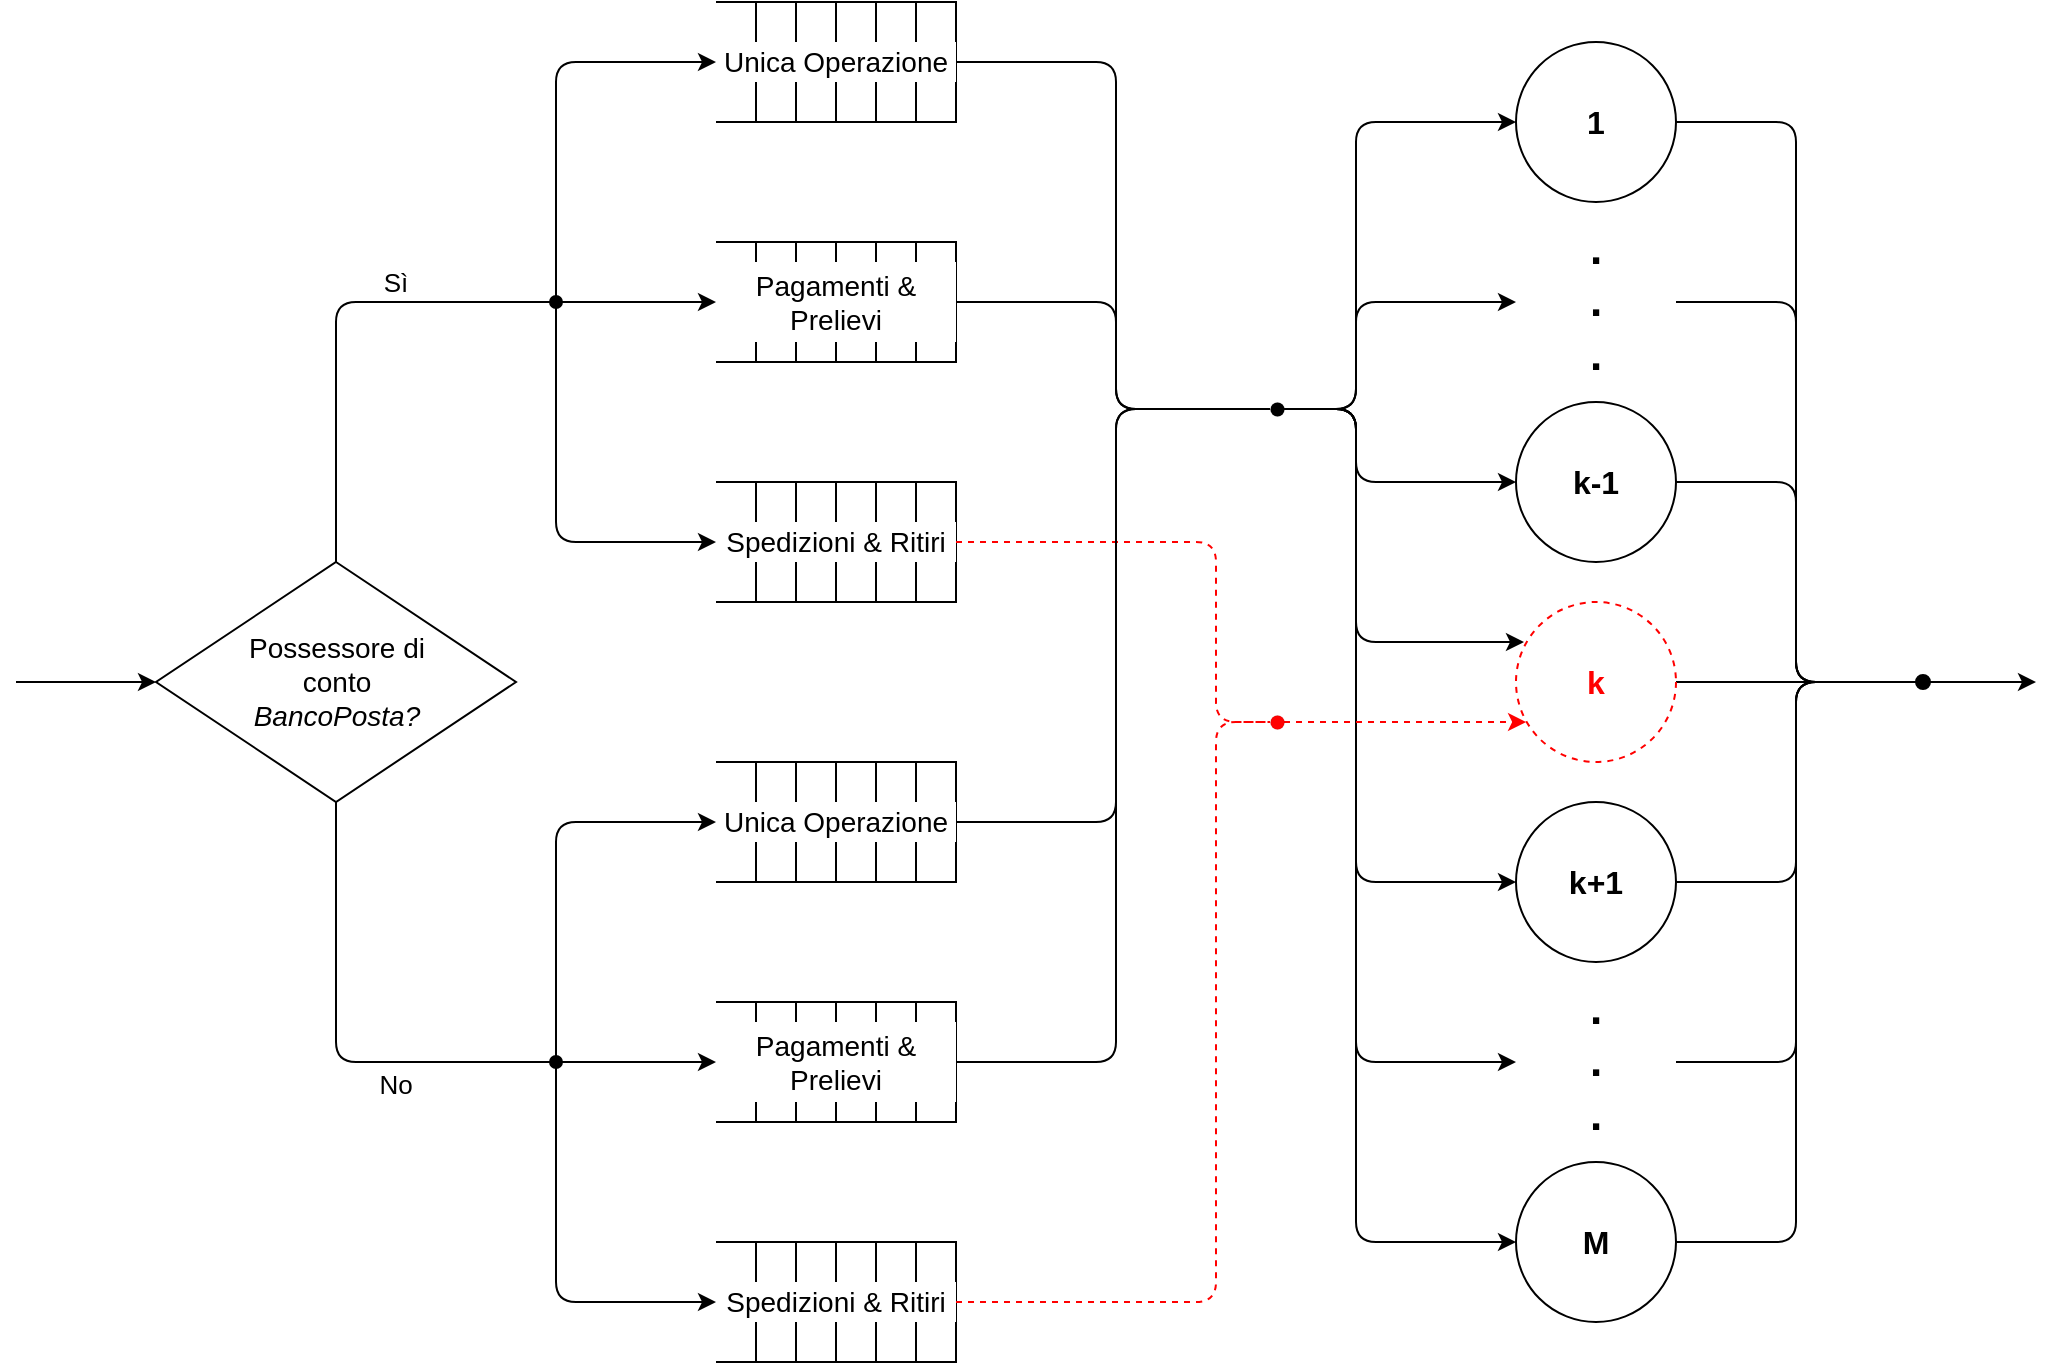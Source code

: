 <mxfile version="14.8.0" type="device"><diagram id="piZBBrbFwAm531ffKTFW" name="Page-1"><mxGraphModel dx="868" dy="481" grid="1" gridSize="10" guides="1" tooltips="1" connect="1" arrows="1" fold="1" page="1" pageScale="1" pageWidth="850" pageHeight="1100" math="0" shadow="0"><root><mxCell id="0"/><mxCell id="1" parent="0"/><mxCell id="mxD9j17-XCr0z30h2_Vp-13" value="" style="group" vertex="1" connectable="0" parent="1"><mxGeometry x="360" y="20" width="120" height="60" as="geometry"/></mxCell><mxCell id="mxD9j17-XCr0z30h2_Vp-4" value="" style="rounded=0;whiteSpace=wrap;html=1;" vertex="1" parent="mxD9j17-XCr0z30h2_Vp-13"><mxGeometry x="20" width="100" height="60" as="geometry"/></mxCell><mxCell id="mxD9j17-XCr0z30h2_Vp-5" value="" style="endArrow=none;html=1;" edge="1" parent="mxD9j17-XCr0z30h2_Vp-13"><mxGeometry width="50" height="50" relative="1" as="geometry"><mxPoint as="sourcePoint"/><mxPoint x="120" as="targetPoint"/></mxGeometry></mxCell><mxCell id="mxD9j17-XCr0z30h2_Vp-6" value="" style="endArrow=none;html=1;" edge="1" parent="mxD9j17-XCr0z30h2_Vp-13"><mxGeometry width="50" height="50" relative="1" as="geometry"><mxPoint x="120" y="60" as="sourcePoint"/><mxPoint x="120" as="targetPoint"/></mxGeometry></mxCell><mxCell id="mxD9j17-XCr0z30h2_Vp-7" value="" style="endArrow=none;html=1;" edge="1" parent="mxD9j17-XCr0z30h2_Vp-13"><mxGeometry width="50" height="50" relative="1" as="geometry"><mxPoint y="60" as="sourcePoint"/><mxPoint x="120" y="60" as="targetPoint"/></mxGeometry></mxCell><mxCell id="mxD9j17-XCr0z30h2_Vp-8" value="" style="rounded=0;whiteSpace=wrap;html=1;shadow=0;" vertex="1" parent="mxD9j17-XCr0z30h2_Vp-13"><mxGeometry x="40" width="80" height="60" as="geometry"/></mxCell><mxCell id="mxD9j17-XCr0z30h2_Vp-9" value="" style="rounded=0;whiteSpace=wrap;html=1;shadow=0;" vertex="1" parent="mxD9j17-XCr0z30h2_Vp-13"><mxGeometry x="60" width="60" height="60" as="geometry"/></mxCell><mxCell id="mxD9j17-XCr0z30h2_Vp-10" value="" style="rounded=0;whiteSpace=wrap;html=1;shadow=0;" vertex="1" parent="mxD9j17-XCr0z30h2_Vp-13"><mxGeometry x="80" width="40" height="60" as="geometry"/></mxCell><mxCell id="mxD9j17-XCr0z30h2_Vp-11" value="" style="rounded=0;whiteSpace=wrap;html=1;shadow=0;" vertex="1" parent="mxD9j17-XCr0z30h2_Vp-13"><mxGeometry x="100" width="20" height="60" as="geometry"/></mxCell><mxCell id="mxD9j17-XCr0z30h2_Vp-99" value="Unica Operazione" style="text;html=1;strokeColor=none;align=center;verticalAlign=middle;whiteSpace=wrap;rounded=0;shadow=0;fontSize=14;fillColor=#FFFFFF;" vertex="1" parent="mxD9j17-XCr0z30h2_Vp-13"><mxGeometry y="20" width="120" height="20" as="geometry"/></mxCell><mxCell id="mxD9j17-XCr0z30h2_Vp-18" value="" style="endArrow=classic;html=1;fontSize=14;entryX=0;entryY=0.5;entryDx=0;entryDy=0;" edge="1" parent="1" target="mxD9j17-XCr0z30h2_Vp-14"><mxGeometry width="50" height="50" relative="1" as="geometry"><mxPoint x="10" y="360" as="sourcePoint"/><mxPoint x="70" y="340" as="targetPoint"/></mxGeometry></mxCell><mxCell id="mxD9j17-XCr0z30h2_Vp-19" value="" style="group" vertex="1" connectable="0" parent="1"><mxGeometry x="360" y="140" width="120" height="60" as="geometry"/></mxCell><mxCell id="mxD9j17-XCr0z30h2_Vp-20" value="" style="rounded=0;whiteSpace=wrap;html=1;" vertex="1" parent="mxD9j17-XCr0z30h2_Vp-19"><mxGeometry x="20" width="100" height="60" as="geometry"/></mxCell><mxCell id="mxD9j17-XCr0z30h2_Vp-21" value="" style="endArrow=none;html=1;" edge="1" parent="mxD9j17-XCr0z30h2_Vp-19"><mxGeometry width="50" height="50" relative="1" as="geometry"><mxPoint as="sourcePoint"/><mxPoint x="120" as="targetPoint"/></mxGeometry></mxCell><mxCell id="mxD9j17-XCr0z30h2_Vp-22" value="" style="endArrow=none;html=1;" edge="1" parent="mxD9j17-XCr0z30h2_Vp-19"><mxGeometry width="50" height="50" relative="1" as="geometry"><mxPoint x="120" y="60" as="sourcePoint"/><mxPoint x="120" as="targetPoint"/></mxGeometry></mxCell><mxCell id="mxD9j17-XCr0z30h2_Vp-23" value="" style="endArrow=none;html=1;" edge="1" parent="mxD9j17-XCr0z30h2_Vp-19"><mxGeometry width="50" height="50" relative="1" as="geometry"><mxPoint y="60" as="sourcePoint"/><mxPoint x="120" y="60" as="targetPoint"/></mxGeometry></mxCell><mxCell id="mxD9j17-XCr0z30h2_Vp-24" value="" style="rounded=0;whiteSpace=wrap;html=1;shadow=0;" vertex="1" parent="mxD9j17-XCr0z30h2_Vp-19"><mxGeometry x="40" width="80" height="60" as="geometry"/></mxCell><mxCell id="mxD9j17-XCr0z30h2_Vp-25" value="" style="rounded=0;whiteSpace=wrap;html=1;shadow=0;" vertex="1" parent="mxD9j17-XCr0z30h2_Vp-19"><mxGeometry x="60" width="60" height="60" as="geometry"/></mxCell><mxCell id="mxD9j17-XCr0z30h2_Vp-26" value="" style="rounded=0;whiteSpace=wrap;html=1;shadow=0;" vertex="1" parent="mxD9j17-XCr0z30h2_Vp-19"><mxGeometry x="80" width="40" height="60" as="geometry"/></mxCell><mxCell id="mxD9j17-XCr0z30h2_Vp-27" value="" style="rounded=0;whiteSpace=wrap;html=1;shadow=0;" vertex="1" parent="mxD9j17-XCr0z30h2_Vp-19"><mxGeometry x="100" width="20" height="60" as="geometry"/></mxCell><mxCell id="mxD9j17-XCr0z30h2_Vp-110" value="Pagamenti &amp;amp; Prelievi" style="text;html=1;strokeColor=none;align=center;verticalAlign=middle;whiteSpace=wrap;rounded=0;shadow=0;fontSize=14;fillColor=#FFFFFF;" vertex="1" parent="mxD9j17-XCr0z30h2_Vp-19"><mxGeometry y="10" width="120" height="40" as="geometry"/></mxCell><mxCell id="mxD9j17-XCr0z30h2_Vp-30" value="" style="group" vertex="1" connectable="0" parent="1"><mxGeometry x="360" y="260" width="120" height="60" as="geometry"/></mxCell><mxCell id="mxD9j17-XCr0z30h2_Vp-31" value="" style="rounded=0;whiteSpace=wrap;html=1;" vertex="1" parent="mxD9j17-XCr0z30h2_Vp-30"><mxGeometry x="20" width="100" height="60" as="geometry"/></mxCell><mxCell id="mxD9j17-XCr0z30h2_Vp-32" value="" style="endArrow=none;html=1;" edge="1" parent="mxD9j17-XCr0z30h2_Vp-30"><mxGeometry width="50" height="50" relative="1" as="geometry"><mxPoint as="sourcePoint"/><mxPoint x="120" as="targetPoint"/></mxGeometry></mxCell><mxCell id="mxD9j17-XCr0z30h2_Vp-33" value="" style="endArrow=none;html=1;" edge="1" parent="mxD9j17-XCr0z30h2_Vp-30"><mxGeometry width="50" height="50" relative="1" as="geometry"><mxPoint x="120" y="60" as="sourcePoint"/><mxPoint x="120" as="targetPoint"/></mxGeometry></mxCell><mxCell id="mxD9j17-XCr0z30h2_Vp-34" value="" style="endArrow=none;html=1;" edge="1" parent="mxD9j17-XCr0z30h2_Vp-30"><mxGeometry width="50" height="50" relative="1" as="geometry"><mxPoint y="60" as="sourcePoint"/><mxPoint x="120" y="60" as="targetPoint"/></mxGeometry></mxCell><mxCell id="mxD9j17-XCr0z30h2_Vp-35" value="" style="rounded=0;whiteSpace=wrap;html=1;shadow=0;" vertex="1" parent="mxD9j17-XCr0z30h2_Vp-30"><mxGeometry x="40" width="80" height="60" as="geometry"/></mxCell><mxCell id="mxD9j17-XCr0z30h2_Vp-36" value="" style="rounded=0;whiteSpace=wrap;html=1;shadow=0;" vertex="1" parent="mxD9j17-XCr0z30h2_Vp-30"><mxGeometry x="60" width="60" height="60" as="geometry"/></mxCell><mxCell id="mxD9j17-XCr0z30h2_Vp-37" value="" style="rounded=0;whiteSpace=wrap;html=1;shadow=0;" vertex="1" parent="mxD9j17-XCr0z30h2_Vp-30"><mxGeometry x="80" width="40" height="60" as="geometry"/></mxCell><mxCell id="mxD9j17-XCr0z30h2_Vp-38" value="" style="rounded=0;whiteSpace=wrap;html=1;shadow=0;" vertex="1" parent="mxD9j17-XCr0z30h2_Vp-30"><mxGeometry x="100" width="20" height="60" as="geometry"/></mxCell><mxCell id="mxD9j17-XCr0z30h2_Vp-66" value="" style="endArrow=classic;html=1;fontSize=14;edgeStyle=elbowEdgeStyle;startArrow=classic;startFill=1;" edge="1" parent="1"><mxGeometry width="50" height="50" relative="1" as="geometry"><mxPoint x="360" y="290" as="sourcePoint"/><mxPoint x="360" y="50" as="targetPoint"/><Array as="points"><mxPoint x="280" y="170"/></Array></mxGeometry></mxCell><mxCell id="mxD9j17-XCr0z30h2_Vp-67" value="" style="endArrow=classic;html=1;fontSize=14;" edge="1" parent="1"><mxGeometry width="50" height="50" relative="1" as="geometry"><mxPoint x="280" y="170" as="sourcePoint"/><mxPoint x="360" y="170" as="targetPoint"/></mxGeometry></mxCell><mxCell id="mxD9j17-XCr0z30h2_Vp-97" value="" style="endArrow=oval;html=1;fontSize=14;exitX=0.5;exitY=0;exitDx=0;exitDy=0;edgeStyle=elbowEdgeStyle;startArrow=none;startFill=0;endFill=1;" edge="1" parent="1" source="mxD9j17-XCr0z30h2_Vp-14"><mxGeometry width="50" height="50" relative="1" as="geometry"><mxPoint x="200" y="250" as="sourcePoint"/><mxPoint x="280" y="170" as="targetPoint"/><Array as="points"><mxPoint x="170" y="230"/><mxPoint x="215" y="230"/></Array></mxGeometry></mxCell><mxCell id="mxD9j17-XCr0z30h2_Vp-98" style="edgeStyle=elbowEdgeStyle;rounded=1;orthogonalLoop=1;jettySize=auto;html=1;exitX=0.5;exitY=1;exitDx=0;exitDy=0;fontSize=14;startArrow=none;startFill=0;endArrow=oval;endFill=1;" edge="1" parent="1" source="mxD9j17-XCr0z30h2_Vp-14"><mxGeometry relative="1" as="geometry"><mxPoint x="280" y="550" as="targetPoint"/><Array as="points"><mxPoint x="170" y="430"/><mxPoint x="215" y="490"/></Array></mxGeometry></mxCell><mxCell id="mxD9j17-XCr0z30h2_Vp-14" value="" style="rhombus;whiteSpace=wrap;html=1;shadow=0;" vertex="1" parent="1"><mxGeometry x="80" y="300" width="180" height="120" as="geometry"/></mxCell><mxCell id="mxD9j17-XCr0z30h2_Vp-15" value="&lt;div&gt;Possessore di &lt;br&gt;&lt;/div&gt;&lt;div&gt;conto&lt;/div&gt;&lt;div&gt;&lt;i style=&quot;font-size: 14px&quot;&gt;BancoPosta?&lt;/i&gt;&lt;/div&gt;" style="text;html=1;align=center;verticalAlign=middle;resizable=0;points=[];autosize=1;strokeColor=none;fontSize=14;fontStyle=0" vertex="1" parent="1"><mxGeometry x="120" y="330" width="100" height="60" as="geometry"/></mxCell><mxCell id="mxD9j17-XCr0z30h2_Vp-278" style="edgeStyle=elbowEdgeStyle;rounded=1;orthogonalLoop=1;jettySize=auto;html=1;fontSize=22;startArrow=none;startFill=0;endArrow=none;endFill=0;startSize=9;endSize=6;strokeWidth=1;dashed=1;strokeColor=#FF0000;" edge="1" parent="1" source="mxD9j17-XCr0z30h2_Vp-111" target="mxD9j17-XCr0z30h2_Vp-277"><mxGeometry relative="1" as="geometry"><Array as="points"><mxPoint x="610" y="330"/></Array></mxGeometry></mxCell><mxCell id="mxD9j17-XCr0z30h2_Vp-111" value="Spedizioni &amp;amp; Ritiri" style="text;html=1;strokeColor=none;align=center;verticalAlign=middle;whiteSpace=wrap;rounded=0;shadow=0;fontSize=14;fillColor=#FFFFFF;" vertex="1" parent="1"><mxGeometry x="360" y="280" width="120" height="20" as="geometry"/></mxCell><mxCell id="mxD9j17-XCr0z30h2_Vp-209" value="" style="group" vertex="1" connectable="0" parent="1"><mxGeometry x="360" y="400" width="120" height="60" as="geometry"/></mxCell><mxCell id="mxD9j17-XCr0z30h2_Vp-210" value="" style="rounded=0;whiteSpace=wrap;html=1;" vertex="1" parent="mxD9j17-XCr0z30h2_Vp-209"><mxGeometry x="20" width="100" height="60" as="geometry"/></mxCell><mxCell id="mxD9j17-XCr0z30h2_Vp-211" value="" style="endArrow=none;html=1;" edge="1" parent="mxD9j17-XCr0z30h2_Vp-209"><mxGeometry width="50" height="50" relative="1" as="geometry"><mxPoint as="sourcePoint"/><mxPoint x="120" as="targetPoint"/></mxGeometry></mxCell><mxCell id="mxD9j17-XCr0z30h2_Vp-212" value="" style="endArrow=none;html=1;" edge="1" parent="mxD9j17-XCr0z30h2_Vp-209"><mxGeometry width="50" height="50" relative="1" as="geometry"><mxPoint x="120" y="60" as="sourcePoint"/><mxPoint x="120" as="targetPoint"/></mxGeometry></mxCell><mxCell id="mxD9j17-XCr0z30h2_Vp-213" value="" style="endArrow=none;html=1;" edge="1" parent="mxD9j17-XCr0z30h2_Vp-209"><mxGeometry width="50" height="50" relative="1" as="geometry"><mxPoint y="60" as="sourcePoint"/><mxPoint x="120" y="60" as="targetPoint"/></mxGeometry></mxCell><mxCell id="mxD9j17-XCr0z30h2_Vp-214" value="" style="rounded=0;whiteSpace=wrap;html=1;shadow=0;" vertex="1" parent="mxD9j17-XCr0z30h2_Vp-209"><mxGeometry x="40" width="80" height="60" as="geometry"/></mxCell><mxCell id="mxD9j17-XCr0z30h2_Vp-215" value="" style="rounded=0;whiteSpace=wrap;html=1;shadow=0;" vertex="1" parent="mxD9j17-XCr0z30h2_Vp-209"><mxGeometry x="60" width="60" height="60" as="geometry"/></mxCell><mxCell id="mxD9j17-XCr0z30h2_Vp-216" value="" style="rounded=0;whiteSpace=wrap;html=1;shadow=0;" vertex="1" parent="mxD9j17-XCr0z30h2_Vp-209"><mxGeometry x="80" width="40" height="60" as="geometry"/></mxCell><mxCell id="mxD9j17-XCr0z30h2_Vp-217" value="" style="rounded=0;whiteSpace=wrap;html=1;shadow=0;" vertex="1" parent="mxD9j17-XCr0z30h2_Vp-209"><mxGeometry x="100" width="20" height="60" as="geometry"/></mxCell><mxCell id="mxD9j17-XCr0z30h2_Vp-218" value="Unica Operazione" style="text;html=1;strokeColor=none;align=center;verticalAlign=middle;whiteSpace=wrap;rounded=0;shadow=0;fontSize=14;fillColor=#FFFFFF;" vertex="1" parent="mxD9j17-XCr0z30h2_Vp-209"><mxGeometry y="20" width="120" height="20" as="geometry"/></mxCell><mxCell id="mxD9j17-XCr0z30h2_Vp-219" value="" style="group" vertex="1" connectable="0" parent="1"><mxGeometry x="360" y="520" width="120" height="60" as="geometry"/></mxCell><mxCell id="mxD9j17-XCr0z30h2_Vp-220" value="" style="rounded=0;whiteSpace=wrap;html=1;" vertex="1" parent="mxD9j17-XCr0z30h2_Vp-219"><mxGeometry x="20" width="100" height="60" as="geometry"/></mxCell><mxCell id="mxD9j17-XCr0z30h2_Vp-221" value="" style="endArrow=none;html=1;" edge="1" parent="mxD9j17-XCr0z30h2_Vp-219"><mxGeometry width="50" height="50" relative="1" as="geometry"><mxPoint as="sourcePoint"/><mxPoint x="120" as="targetPoint"/></mxGeometry></mxCell><mxCell id="mxD9j17-XCr0z30h2_Vp-222" value="" style="endArrow=none;html=1;" edge="1" parent="mxD9j17-XCr0z30h2_Vp-219"><mxGeometry width="50" height="50" relative="1" as="geometry"><mxPoint x="120" y="60" as="sourcePoint"/><mxPoint x="120" as="targetPoint"/></mxGeometry></mxCell><mxCell id="mxD9j17-XCr0z30h2_Vp-223" value="" style="endArrow=none;html=1;" edge="1" parent="mxD9j17-XCr0z30h2_Vp-219"><mxGeometry width="50" height="50" relative="1" as="geometry"><mxPoint y="60" as="sourcePoint"/><mxPoint x="120" y="60" as="targetPoint"/></mxGeometry></mxCell><mxCell id="mxD9j17-XCr0z30h2_Vp-224" value="" style="rounded=0;whiteSpace=wrap;html=1;shadow=0;" vertex="1" parent="mxD9j17-XCr0z30h2_Vp-219"><mxGeometry x="40" width="80" height="60" as="geometry"/></mxCell><mxCell id="mxD9j17-XCr0z30h2_Vp-225" value="" style="rounded=0;whiteSpace=wrap;html=1;shadow=0;" vertex="1" parent="mxD9j17-XCr0z30h2_Vp-219"><mxGeometry x="60" width="60" height="60" as="geometry"/></mxCell><mxCell id="mxD9j17-XCr0z30h2_Vp-226" value="" style="rounded=0;whiteSpace=wrap;html=1;shadow=0;" vertex="1" parent="mxD9j17-XCr0z30h2_Vp-219"><mxGeometry x="80" width="40" height="60" as="geometry"/></mxCell><mxCell id="mxD9j17-XCr0z30h2_Vp-227" value="" style="rounded=0;whiteSpace=wrap;html=1;shadow=0;" vertex="1" parent="mxD9j17-XCr0z30h2_Vp-219"><mxGeometry x="100" width="20" height="60" as="geometry"/></mxCell><mxCell id="mxD9j17-XCr0z30h2_Vp-228" value="Pagamenti &amp;amp; Prelievi" style="text;html=1;strokeColor=none;align=center;verticalAlign=middle;whiteSpace=wrap;rounded=0;shadow=0;fontSize=14;fillColor=#FFFFFF;" vertex="1" parent="mxD9j17-XCr0z30h2_Vp-219"><mxGeometry y="10" width="120" height="40" as="geometry"/></mxCell><mxCell id="mxD9j17-XCr0z30h2_Vp-229" value="" style="group" vertex="1" connectable="0" parent="1"><mxGeometry x="360" y="640" width="120" height="60" as="geometry"/></mxCell><mxCell id="mxD9j17-XCr0z30h2_Vp-230" value="" style="rounded=0;whiteSpace=wrap;html=1;" vertex="1" parent="mxD9j17-XCr0z30h2_Vp-229"><mxGeometry x="20" width="100" height="60" as="geometry"/></mxCell><mxCell id="mxD9j17-XCr0z30h2_Vp-231" value="" style="endArrow=none;html=1;" edge="1" parent="mxD9j17-XCr0z30h2_Vp-229"><mxGeometry width="50" height="50" relative="1" as="geometry"><mxPoint as="sourcePoint"/><mxPoint x="120" as="targetPoint"/></mxGeometry></mxCell><mxCell id="mxD9j17-XCr0z30h2_Vp-232" value="" style="endArrow=none;html=1;" edge="1" parent="mxD9j17-XCr0z30h2_Vp-229"><mxGeometry width="50" height="50" relative="1" as="geometry"><mxPoint x="120" y="60" as="sourcePoint"/><mxPoint x="120" as="targetPoint"/></mxGeometry></mxCell><mxCell id="mxD9j17-XCr0z30h2_Vp-233" value="" style="endArrow=none;html=1;" edge="1" parent="mxD9j17-XCr0z30h2_Vp-229"><mxGeometry width="50" height="50" relative="1" as="geometry"><mxPoint y="60" as="sourcePoint"/><mxPoint x="120" y="60" as="targetPoint"/></mxGeometry></mxCell><mxCell id="mxD9j17-XCr0z30h2_Vp-234" value="" style="rounded=0;whiteSpace=wrap;html=1;shadow=0;" vertex="1" parent="mxD9j17-XCr0z30h2_Vp-229"><mxGeometry x="40" width="80" height="60" as="geometry"/></mxCell><mxCell id="mxD9j17-XCr0z30h2_Vp-235" value="" style="rounded=0;whiteSpace=wrap;html=1;shadow=0;" vertex="1" parent="mxD9j17-XCr0z30h2_Vp-229"><mxGeometry x="60" width="60" height="60" as="geometry"/></mxCell><mxCell id="mxD9j17-XCr0z30h2_Vp-236" value="" style="rounded=0;whiteSpace=wrap;html=1;shadow=0;" vertex="1" parent="mxD9j17-XCr0z30h2_Vp-229"><mxGeometry x="80" width="40" height="60" as="geometry"/></mxCell><mxCell id="mxD9j17-XCr0z30h2_Vp-237" value="" style="rounded=0;whiteSpace=wrap;html=1;shadow=0;" vertex="1" parent="mxD9j17-XCr0z30h2_Vp-229"><mxGeometry x="100" width="20" height="60" as="geometry"/></mxCell><mxCell id="mxD9j17-XCr0z30h2_Vp-238" value="" style="endArrow=classic;html=1;fontSize=14;edgeStyle=elbowEdgeStyle;startArrow=classic;startFill=1;" edge="1" parent="1"><mxGeometry width="50" height="50" relative="1" as="geometry"><mxPoint x="360" y="670" as="sourcePoint"/><mxPoint x="360" y="430" as="targetPoint"/><Array as="points"><mxPoint x="280" y="550"/></Array></mxGeometry></mxCell><mxCell id="mxD9j17-XCr0z30h2_Vp-239" value="" style="endArrow=classic;html=1;fontSize=14;" edge="1" parent="1"><mxGeometry width="50" height="50" relative="1" as="geometry"><mxPoint x="280" y="550" as="sourcePoint"/><mxPoint x="360" y="550" as="targetPoint"/></mxGeometry></mxCell><mxCell id="mxD9j17-XCr0z30h2_Vp-279" style="edgeStyle=elbowEdgeStyle;rounded=1;orthogonalLoop=1;jettySize=auto;html=1;entryX=0;entryY=0.5;entryDx=0;entryDy=0;dashed=1;fontSize=22;startArrow=none;startFill=0;endArrow=none;endFill=0;startSize=9;endSize=6;strokeColor=#FF0000;strokeWidth=1;" edge="1" parent="1" source="mxD9j17-XCr0z30h2_Vp-240" target="mxD9j17-XCr0z30h2_Vp-277"><mxGeometry relative="1" as="geometry"><Array as="points"><mxPoint x="610" y="420"/><mxPoint x="590" y="330"/></Array></mxGeometry></mxCell><mxCell id="mxD9j17-XCr0z30h2_Vp-240" value="Spedizioni &amp;amp; Ritiri" style="text;html=1;strokeColor=none;align=center;verticalAlign=middle;whiteSpace=wrap;rounded=0;shadow=0;fontSize=14;fillColor=#FFFFFF;" vertex="1" parent="1"><mxGeometry x="360" y="660" width="120" height="20" as="geometry"/></mxCell><mxCell id="mxD9j17-XCr0z30h2_Vp-304" style="edgeStyle=elbowEdgeStyle;rounded=1;orthogonalLoop=1;jettySize=auto;html=1;fontSize=13;fontColor=#000000;startArrow=none;startFill=0;endArrow=none;endFill=0;startSize=9;endSize=6;strokeColor=#000000;strokeWidth=1;" edge="1" parent="1" source="mxD9j17-XCr0z30h2_Vp-241" target="mxD9j17-XCr0z30h2_Vp-303"><mxGeometry relative="1" as="geometry"/></mxCell><mxCell id="mxD9j17-XCr0z30h2_Vp-241" value="" style="ellipse;whiteSpace=wrap;html=1;aspect=fixed;shadow=0;fontSize=14;fillColor=#FFFFFF;gradientColor=none;" vertex="1" parent="1"><mxGeometry x="760" y="40" width="80" height="80" as="geometry"/></mxCell><mxCell id="mxD9j17-XCr0z30h2_Vp-308" style="edgeStyle=elbowEdgeStyle;rounded=1;orthogonalLoop=1;jettySize=auto;html=1;entryX=0;entryY=0.5;entryDx=0;entryDy=0;fontSize=13;fontColor=#000000;startArrow=none;startFill=0;endArrow=none;endFill=0;startSize=9;endSize=6;strokeColor=#000000;strokeWidth=1;" edge="1" parent="1" source="mxD9j17-XCr0z30h2_Vp-242" target="mxD9j17-XCr0z30h2_Vp-303"><mxGeometry relative="1" as="geometry"/></mxCell><mxCell id="mxD9j17-XCr0z30h2_Vp-242" value="" style="ellipse;whiteSpace=wrap;html=1;aspect=fixed;shadow=0;fontSize=14;strokeWidth=1;strokeColor=#FF0000;dashed=1;" vertex="1" parent="1"><mxGeometry x="760" y="320" width="80" height="80" as="geometry"/></mxCell><mxCell id="mxD9j17-XCr0z30h2_Vp-309" style="edgeStyle=elbowEdgeStyle;rounded=1;orthogonalLoop=1;jettySize=auto;html=1;entryX=0;entryY=0.5;entryDx=0;entryDy=0;fontSize=13;fontColor=#000000;startArrow=none;startFill=0;endArrow=none;endFill=0;startSize=9;endSize=6;strokeColor=#000000;strokeWidth=1;" edge="1" parent="1" source="mxD9j17-XCr0z30h2_Vp-243" target="mxD9j17-XCr0z30h2_Vp-303"><mxGeometry relative="1" as="geometry"/></mxCell><mxCell id="mxD9j17-XCr0z30h2_Vp-243" value="" style="ellipse;whiteSpace=wrap;html=1;aspect=fixed;shadow=0;fontSize=14;fillColor=#FFFFFF;gradientColor=none;" vertex="1" parent="1"><mxGeometry x="760" y="420" width="80" height="80" as="geometry"/></mxCell><mxCell id="mxD9j17-XCr0z30h2_Vp-310" style="edgeStyle=elbowEdgeStyle;rounded=1;orthogonalLoop=1;jettySize=auto;html=1;entryX=0;entryY=0.5;entryDx=0;entryDy=0;fontSize=13;fontColor=#000000;startArrow=none;startFill=0;endArrow=none;endFill=0;startSize=9;endSize=6;strokeColor=#000000;strokeWidth=1;" edge="1" parent="1" source="mxD9j17-XCr0z30h2_Vp-244" target="mxD9j17-XCr0z30h2_Vp-303"><mxGeometry relative="1" as="geometry"/></mxCell><mxCell id="mxD9j17-XCr0z30h2_Vp-244" value="" style="ellipse;whiteSpace=wrap;html=1;aspect=fixed;shadow=0;fontSize=14;fillColor=#FFFFFF;gradientColor=none;" vertex="1" parent="1"><mxGeometry x="760" y="600" width="80" height="80" as="geometry"/></mxCell><mxCell id="mxD9j17-XCr0z30h2_Vp-287" style="edgeStyle=elbowEdgeStyle;rounded=1;orthogonalLoop=1;jettySize=auto;html=1;entryX=0;entryY=0.5;entryDx=0;entryDy=0;fontSize=22;startArrow=none;startFill=0;endArrow=classic;endFill=1;startSize=9;endSize=6;strokeWidth=1;" edge="1" parent="1" source="mxD9j17-XCr0z30h2_Vp-265" target="mxD9j17-XCr0z30h2_Vp-241"><mxGeometry relative="1" as="geometry"><Array as="points"><mxPoint x="680" y="110"/></Array></mxGeometry></mxCell><mxCell id="mxD9j17-XCr0z30h2_Vp-288" style="edgeStyle=elbowEdgeStyle;rounded=1;orthogonalLoop=1;jettySize=auto;html=1;entryX=0;entryY=0.5;entryDx=0;entryDy=0;fontSize=22;startArrow=none;startFill=0;endArrow=classic;endFill=1;startSize=9;endSize=6;strokeColor=#000000;strokeWidth=1;" edge="1" parent="1" source="mxD9j17-XCr0z30h2_Vp-265" target="mxD9j17-XCr0z30h2_Vp-282"><mxGeometry relative="1" as="geometry"><Array as="points"><mxPoint x="680" y="240"/></Array></mxGeometry></mxCell><mxCell id="mxD9j17-XCr0z30h2_Vp-289" style="edgeStyle=elbowEdgeStyle;rounded=1;orthogonalLoop=1;jettySize=auto;html=1;fontSize=22;startArrow=none;startFill=0;endArrow=classic;endFill=1;startSize=9;endSize=6;strokeColor=#000000;strokeWidth=1;entryX=0;entryY=0.5;entryDx=0;entryDy=0;" edge="1" parent="1" source="mxD9j17-XCr0z30h2_Vp-265" target="mxD9j17-XCr0z30h2_Vp-281"><mxGeometry relative="1" as="geometry"><Array as="points"><mxPoint x="680" y="160"/></Array></mxGeometry></mxCell><mxCell id="mxD9j17-XCr0z30h2_Vp-290" style="edgeStyle=elbowEdgeStyle;rounded=1;orthogonalLoop=1;jettySize=auto;html=1;fontSize=22;startArrow=none;startFill=0;endArrow=classic;endFill=1;startSize=9;endSize=6;strokeColor=#000000;strokeWidth=1;" edge="1" parent="1" source="mxD9j17-XCr0z30h2_Vp-265" target="mxD9j17-XCr0z30h2_Vp-243"><mxGeometry relative="1" as="geometry"><Array as="points"><mxPoint x="680" y="340"/></Array></mxGeometry></mxCell><mxCell id="mxD9j17-XCr0z30h2_Vp-291" style="edgeStyle=elbowEdgeStyle;rounded=1;orthogonalLoop=1;jettySize=auto;html=1;fontSize=22;startArrow=none;startFill=0;endArrow=classic;endFill=1;startSize=9;endSize=6;strokeColor=#000000;strokeWidth=1;entryX=0;entryY=0.5;entryDx=0;entryDy=0;" edge="1" parent="1" source="mxD9j17-XCr0z30h2_Vp-265" target="mxD9j17-XCr0z30h2_Vp-284"><mxGeometry relative="1" as="geometry"><Array as="points"><mxPoint x="680" y="380"/></Array></mxGeometry></mxCell><mxCell id="mxD9j17-XCr0z30h2_Vp-292" style="edgeStyle=elbowEdgeStyle;rounded=1;orthogonalLoop=1;jettySize=auto;html=1;fontSize=22;startArrow=none;startFill=0;endArrow=classic;endFill=1;startSize=9;endSize=6;strokeColor=#000000;strokeWidth=1;" edge="1" parent="1" source="mxD9j17-XCr0z30h2_Vp-265" target="mxD9j17-XCr0z30h2_Vp-244"><mxGeometry relative="1" as="geometry"><Array as="points"><mxPoint x="680" y="430"/></Array></mxGeometry></mxCell><mxCell id="mxD9j17-XCr0z30h2_Vp-302" style="edgeStyle=elbowEdgeStyle;rounded=1;orthogonalLoop=1;jettySize=auto;html=1;entryX=0.05;entryY=0.25;entryDx=0;entryDy=0;fontSize=13;fontColor=#000000;startArrow=none;startFill=0;endArrow=classic;endFill=1;startSize=9;endSize=6;strokeColor=#000000;strokeWidth=1;entryPerimeter=0;" edge="1" parent="1" source="mxD9j17-XCr0z30h2_Vp-265" target="mxD9j17-XCr0z30h2_Vp-242"><mxGeometry relative="1" as="geometry"><Array as="points"><mxPoint x="680" y="260"/></Array></mxGeometry></mxCell><mxCell id="mxD9j17-XCr0z30h2_Vp-265" value="" style="ellipse;whiteSpace=wrap;html=1;aspect=fixed;shadow=0;fontSize=22;strokeWidth=0;gradientColor=none;fillColor=#000000;" vertex="1" parent="1"><mxGeometry x="637" y="220" width="7" height="7" as="geometry"/></mxCell><mxCell id="mxD9j17-XCr0z30h2_Vp-268" style="edgeStyle=elbowEdgeStyle;rounded=1;orthogonalLoop=1;jettySize=auto;html=1;entryX=0;entryY=0.5;entryDx=0;entryDy=0;fontSize=22;startArrow=none;startFill=0;endArrow=none;endFill=0;startSize=9;endSize=6;strokeColor=#000000;strokeWidth=1;" edge="1" parent="1" source="mxD9j17-XCr0z30h2_Vp-11" target="mxD9j17-XCr0z30h2_Vp-265"><mxGeometry relative="1" as="geometry"><Array as="points"><mxPoint x="560" y="130"/></Array></mxGeometry></mxCell><mxCell id="mxD9j17-XCr0z30h2_Vp-269" style="edgeStyle=elbowEdgeStyle;rounded=1;orthogonalLoop=1;jettySize=auto;html=1;fontSize=22;startArrow=none;startFill=0;endArrow=none;endFill=0;startSize=9;endSize=6;strokeColor=#000000;strokeWidth=1;entryX=0;entryY=0.5;entryDx=0;entryDy=0;" edge="1" parent="1" source="mxD9j17-XCr0z30h2_Vp-110" target="mxD9j17-XCr0z30h2_Vp-265"><mxGeometry relative="1" as="geometry"><mxPoint x="610" y="360" as="targetPoint"/><Array as="points"><mxPoint x="560" y="210"/><mxPoint x="580" y="260"/></Array></mxGeometry></mxCell><mxCell id="mxD9j17-XCr0z30h2_Vp-270" style="edgeStyle=elbowEdgeStyle;rounded=1;orthogonalLoop=1;jettySize=auto;html=1;entryX=0;entryY=0.5;entryDx=0;entryDy=0;fontSize=22;startArrow=none;startFill=0;endArrow=none;endFill=0;startSize=9;endSize=6;strokeColor=#000000;strokeWidth=1;" edge="1" parent="1" source="mxD9j17-XCr0z30h2_Vp-217" target="mxD9j17-XCr0z30h2_Vp-265"><mxGeometry relative="1" as="geometry"><Array as="points"><mxPoint x="560" y="390"/></Array></mxGeometry></mxCell><mxCell id="mxD9j17-XCr0z30h2_Vp-271" style="edgeStyle=elbowEdgeStyle;rounded=1;orthogonalLoop=1;jettySize=auto;html=1;fontSize=22;startArrow=none;startFill=0;endArrow=none;endFill=0;startSize=9;endSize=6;strokeColor=#000000;strokeWidth=1;entryX=0;entryY=0.5;entryDx=0;entryDy=0;" edge="1" parent="1" source="mxD9j17-XCr0z30h2_Vp-228" target="mxD9j17-XCr0z30h2_Vp-265"><mxGeometry relative="1" as="geometry"><mxPoint x="610" y="360" as="targetPoint"/><Array as="points"><mxPoint x="560" y="310"/><mxPoint x="560" y="440"/></Array></mxGeometry></mxCell><mxCell id="mxD9j17-XCr0z30h2_Vp-286" style="edgeStyle=elbowEdgeStyle;rounded=1;orthogonalLoop=1;jettySize=auto;html=1;entryX=0.063;entryY=0.75;entryDx=0;entryDy=0;dashed=1;fontSize=22;startArrow=none;startFill=0;endArrow=classic;endFill=1;startSize=9;endSize=6;strokeColor=#FF0000;strokeWidth=1;entryPerimeter=0;" edge="1" parent="1" source="mxD9j17-XCr0z30h2_Vp-277" target="mxD9j17-XCr0z30h2_Vp-242"><mxGeometry relative="1" as="geometry"/></mxCell><mxCell id="mxD9j17-XCr0z30h2_Vp-277" value="" style="ellipse;whiteSpace=wrap;html=1;aspect=fixed;shadow=0;fontSize=22;strokeColor=#000000;strokeWidth=0;gradientColor=none;fillColor=#FF0000;" vertex="1" parent="1"><mxGeometry x="637" y="376.5" width="7" height="7" as="geometry"/></mxCell><mxCell id="mxD9j17-XCr0z30h2_Vp-305" style="edgeStyle=elbowEdgeStyle;rounded=1;orthogonalLoop=1;jettySize=auto;html=1;exitX=1;exitY=0.5;exitDx=0;exitDy=0;fontSize=13;fontColor=#000000;startArrow=none;startFill=0;endArrow=none;endFill=0;startSize=9;endSize=6;strokeColor=#000000;strokeWidth=1;entryX=0;entryY=0.5;entryDx=0;entryDy=0;" edge="1" parent="1" source="mxD9j17-XCr0z30h2_Vp-281" target="mxD9j17-XCr0z30h2_Vp-303"><mxGeometry relative="1" as="geometry"><mxPoint x="960" y="370" as="targetPoint"/><Array as="points"><mxPoint x="900" y="260"/></Array></mxGeometry></mxCell><mxCell id="mxD9j17-XCr0z30h2_Vp-281" value="&lt;div style=&quot;font-size: 22px;&quot;&gt;.&lt;/div&gt;&lt;div style=&quot;font-size: 22px;&quot;&gt;.&lt;/div&gt;&lt;div style=&quot;font-size: 22px;&quot;&gt;.&lt;br style=&quot;font-size: 22px;&quot;&gt;&lt;/div&gt;" style="text;html=1;strokeColor=none;fillColor=none;align=center;verticalAlign=middle;whiteSpace=wrap;rounded=0;shadow=0;fontSize=22;fontStyle=1" vertex="1" parent="1"><mxGeometry x="760" y="130" width="80" height="80" as="geometry"/></mxCell><mxCell id="mxD9j17-XCr0z30h2_Vp-306" style="edgeStyle=elbowEdgeStyle;rounded=1;orthogonalLoop=1;jettySize=auto;html=1;entryX=0;entryY=0.5;entryDx=0;entryDy=0;fontSize=13;fontColor=#000000;startArrow=none;startFill=0;endArrow=none;endFill=0;startSize=9;endSize=6;strokeColor=#000000;strokeWidth=1;" edge="1" parent="1" source="mxD9j17-XCr0z30h2_Vp-282" target="mxD9j17-XCr0z30h2_Vp-303"><mxGeometry relative="1" as="geometry"/></mxCell><mxCell id="mxD9j17-XCr0z30h2_Vp-282" value="" style="ellipse;whiteSpace=wrap;html=1;aspect=fixed;shadow=0;fontSize=14;fillColor=#FFFFFF;gradientColor=none;" vertex="1" parent="1"><mxGeometry x="760" y="220" width="80" height="80" as="geometry"/></mxCell><mxCell id="mxD9j17-XCr0z30h2_Vp-312" style="edgeStyle=elbowEdgeStyle;rounded=1;orthogonalLoop=1;jettySize=auto;html=1;fontSize=13;fontColor=#000000;startArrow=none;startFill=0;endArrow=none;endFill=0;startSize=9;endSize=6;strokeColor=#000000;strokeWidth=1;entryX=0;entryY=0.5;entryDx=0;entryDy=0;" edge="1" parent="1" source="mxD9j17-XCr0z30h2_Vp-284" target="mxD9j17-XCr0z30h2_Vp-303"><mxGeometry relative="1" as="geometry"><mxPoint x="960" y="440" as="targetPoint"/></mxGeometry></mxCell><mxCell id="mxD9j17-XCr0z30h2_Vp-284" value="&lt;div style=&quot;font-size: 22px;&quot;&gt;.&lt;/div&gt;&lt;div style=&quot;font-size: 22px;&quot;&gt;.&lt;/div&gt;&lt;div style=&quot;font-size: 22px;&quot;&gt;.&lt;br style=&quot;font-size: 22px;&quot;&gt;&lt;/div&gt;" style="text;html=1;strokeColor=none;fillColor=none;align=center;verticalAlign=middle;whiteSpace=wrap;rounded=0;shadow=0;fontSize=22;fontStyle=1" vertex="1" parent="1"><mxGeometry x="760" y="510" width="80" height="80" as="geometry"/></mxCell><mxCell id="mxD9j17-XCr0z30h2_Vp-293" value="1" style="text;html=1;strokeColor=none;fillColor=none;align=center;verticalAlign=middle;whiteSpace=wrap;rounded=0;shadow=0;fontSize=16;fontStyle=1" vertex="1" parent="1"><mxGeometry x="780" y="70" width="40" height="20" as="geometry"/></mxCell><mxCell id="mxD9j17-XCr0z30h2_Vp-294" value="k-1" style="text;html=1;strokeColor=none;fillColor=none;align=center;verticalAlign=middle;whiteSpace=wrap;rounded=0;shadow=0;fontSize=16;fontStyle=1" vertex="1" parent="1"><mxGeometry x="780" y="250" width="40" height="20" as="geometry"/></mxCell><mxCell id="mxD9j17-XCr0z30h2_Vp-295" value="k" style="text;html=1;strokeColor=none;fillColor=none;align=center;verticalAlign=middle;whiteSpace=wrap;rounded=0;shadow=0;fontSize=16;fontStyle=1;fontColor=#FF0000;" vertex="1" parent="1"><mxGeometry x="780" y="350" width="40" height="20" as="geometry"/></mxCell><mxCell id="mxD9j17-XCr0z30h2_Vp-296" value="k+1" style="text;html=1;strokeColor=none;fillColor=none;align=center;verticalAlign=middle;whiteSpace=wrap;rounded=0;shadow=0;fontSize=16;fontStyle=1" vertex="1" parent="1"><mxGeometry x="780" y="450" width="40" height="20" as="geometry"/></mxCell><mxCell id="mxD9j17-XCr0z30h2_Vp-297" value="M" style="text;html=1;strokeColor=none;fillColor=none;align=center;verticalAlign=middle;whiteSpace=wrap;rounded=0;shadow=0;fontSize=16;fontStyle=1" vertex="1" parent="1"><mxGeometry x="780" y="630" width="40" height="20" as="geometry"/></mxCell><mxCell id="mxD9j17-XCr0z30h2_Vp-298" value="Sì" style="text;html=1;strokeColor=none;fillColor=none;align=center;verticalAlign=middle;whiteSpace=wrap;rounded=0;shadow=0;fontSize=13;" vertex="1" parent="1"><mxGeometry x="180" y="150" width="40" height="20" as="geometry"/></mxCell><mxCell id="mxD9j17-XCr0z30h2_Vp-299" value="No" style="text;html=1;strokeColor=none;fillColor=none;align=center;verticalAlign=middle;whiteSpace=wrap;rounded=0;shadow=0;fontSize=13;" vertex="1" parent="1"><mxGeometry x="180" y="551" width="40" height="20" as="geometry"/></mxCell><mxCell id="mxD9j17-XCr0z30h2_Vp-311" style="edgeStyle=elbowEdgeStyle;rounded=1;orthogonalLoop=1;jettySize=auto;html=1;fontSize=13;fontColor=#000000;startArrow=none;startFill=0;endArrow=classic;endFill=1;startSize=9;endSize=6;strokeColor=#000000;strokeWidth=1;" edge="1" parent="1" source="mxD9j17-XCr0z30h2_Vp-303"><mxGeometry relative="1" as="geometry"><mxPoint x="1020" y="360" as="targetPoint"/><Array as="points"><mxPoint x="1020" y="360"/></Array></mxGeometry></mxCell><mxCell id="mxD9j17-XCr0z30h2_Vp-303" value="" style="ellipse;whiteSpace=wrap;html=1;aspect=fixed;shadow=0;fontSize=13;fontColor=#000000;strokeColor=#000000;strokeWidth=1;gradientColor=none;fillColor=#000000;" vertex="1" parent="1"><mxGeometry x="960" y="356.5" width="7" height="7" as="geometry"/></mxCell></root></mxGraphModel></diagram></mxfile>